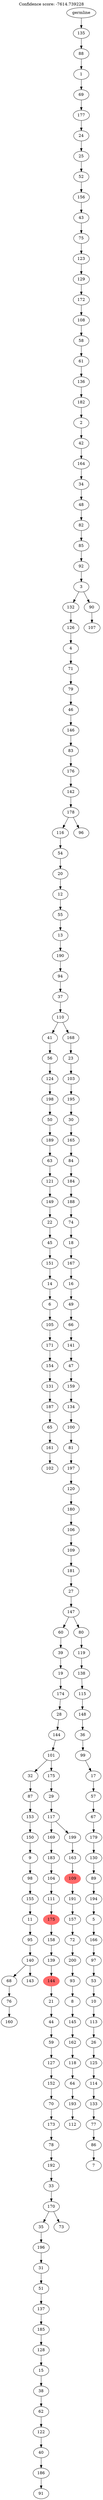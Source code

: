digraph g {
	"201" -> "202";
	"202" [label="102"];
	"200" -> "201";
	"201" [label="161"];
	"199" -> "200";
	"200" [label="65"];
	"198" -> "199";
	"199" [label="187"];
	"197" -> "198";
	"198" [label="131"];
	"196" -> "197";
	"197" [label="154"];
	"195" -> "196";
	"196" [label="171"];
	"194" -> "195";
	"195" [label="105"];
	"193" -> "194";
	"194" [label="6"];
	"192" -> "193";
	"193" [label="14"];
	"191" -> "192";
	"192" [label="151"];
	"190" -> "191";
	"191" [label="45"];
	"189" -> "190";
	"190" [label="22"];
	"188" -> "189";
	"189" [label="149"];
	"187" -> "188";
	"188" [label="121"];
	"186" -> "187";
	"187" [label="63"];
	"185" -> "186";
	"186" [label="189"];
	"184" -> "185";
	"185" [label="50"];
	"183" -> "184";
	"184" [label="198"];
	"182" -> "183";
	"183" [label="124"];
	"181" -> "182";
	"182" [label="56"];
	"178" -> "179";
	"179" [label="160"];
	"177" -> "178";
	"178" [label="76"];
	"176" -> "177";
	"177" [label="68"];
	"176" -> "180";
	"180" [label="143"];
	"175" -> "176";
	"176" [label="140"];
	"174" -> "175";
	"175" [label="95"];
	"173" -> "174";
	"174" [label="11"];
	"172" -> "173";
	"173" [label="155"];
	"171" -> "172";
	"172" [label="98"];
	"170" -> "171";
	"171" [label="9"];
	"169" -> "170";
	"170" [label="150"];
	"168" -> "169";
	"169" [label="153"];
	"167" -> "168";
	"168" [label="87"];
	"164" -> "165";
	"165" [label="91"];
	"163" -> "164";
	"164" [label="186"];
	"162" -> "163";
	"163" [label="40"];
	"161" -> "162";
	"162" [label="122"];
	"160" -> "161";
	"161" [label="62"];
	"159" -> "160";
	"160" [label="38"];
	"158" -> "159";
	"159" [label="15"];
	"157" -> "158";
	"158" [label="128"];
	"156" -> "157";
	"157" [label="185"];
	"155" -> "156";
	"156" [label="137"];
	"154" -> "155";
	"155" [label="51"];
	"153" -> "154";
	"154" [label="31"];
	"152" -> "153";
	"153" [label="196"];
	"151" -> "152";
	"152" [label="35"];
	"151" -> "166";
	"166" [label="73"];
	"150" -> "151";
	"151" [label="170"];
	"149" -> "150";
	"150" [label="33"];
	"148" -> "149";
	"149" [label="192"];
	"147" -> "148";
	"148" [label="78"];
	"146" -> "147";
	"147" [label="173"];
	"145" -> "146";
	"146" [label="70"];
	"144" -> "145";
	"145" [label="152"];
	"143" -> "144";
	"144" [label="127"];
	"142" -> "143";
	"143" [label="59"];
	"141" -> "142";
	"142" [label="44"];
	"140" -> "141";
	"141" [label="21"];
	"139" -> "140";
	"140" [color=indianred1, style=filled, label="144"];
	"138" -> "139";
	"139" [label="139"];
	"137" -> "138";
	"138" [label="158"];
	"136" -> "137";
	"137" [color=indianred1, style=filled, label="175"];
	"135" -> "136";
	"136" [label="111"];
	"134" -> "135";
	"135" [label="104"];
	"133" -> "134";
	"134" [label="183"];
	"131" -> "132";
	"132" [label="112"];
	"130" -> "131";
	"131" [label="193"];
	"129" -> "130";
	"130" [label="64"];
	"128" -> "129";
	"129" [label="118"];
	"127" -> "128";
	"128" [label="162"];
	"126" -> "127";
	"127" [label="145"];
	"125" -> "126";
	"126" [label="8"];
	"124" -> "125";
	"125" [label="93"];
	"123" -> "124";
	"124" [label="200"];
	"122" -> "123";
	"123" [label="72"];
	"121" -> "122";
	"122" [label="157"];
	"120" -> "121";
	"121" [label="191"];
	"119" -> "120";
	"120" [color=indianred1, style=filled, label="109"];
	"118" -> "119";
	"119" [label="163"];
	"117" -> "118";
	"118" [label="199"];
	"117" -> "133";
	"133" [label="169"];
	"116" -> "117";
	"117" [label="117"];
	"115" -> "116";
	"116" [label="29"];
	"114" -> "115";
	"115" [label="175"];
	"114" -> "167";
	"167" [label="32"];
	"113" -> "114";
	"114" [label="101"];
	"112" -> "113";
	"113" [label="144"];
	"111" -> "112";
	"112" [label="28"];
	"110" -> "111";
	"111" [label="174"];
	"109" -> "110";
	"110" [label="19"];
	"108" -> "109";
	"109" [label="39"];
	"106" -> "107";
	"107" [label="7"];
	"105" -> "106";
	"106" [label="86"];
	"104" -> "105";
	"105" [label="77"];
	"103" -> "104";
	"104" [label="133"];
	"102" -> "103";
	"103" [label="114"];
	"101" -> "102";
	"102" [label="125"];
	"100" -> "101";
	"101" [label="26"];
	"99" -> "100";
	"100" [label="113"];
	"98" -> "99";
	"99" [label="10"];
	"97" -> "98";
	"98" [label="53"];
	"96" -> "97";
	"97" [label="97"];
	"95" -> "96";
	"96" [label="166"];
	"94" -> "95";
	"95" [label="5"];
	"93" -> "94";
	"94" [label="194"];
	"92" -> "93";
	"93" [label="89"];
	"91" -> "92";
	"92" [label="130"];
	"90" -> "91";
	"91" [label="179"];
	"89" -> "90";
	"90" [label="67"];
	"88" -> "89";
	"89" [label="57"];
	"87" -> "88";
	"88" [label="17"];
	"86" -> "87";
	"87" [label="99"];
	"85" -> "86";
	"86" [label="36"];
	"84" -> "85";
	"85" [label="148"];
	"83" -> "84";
	"84" [label="115"];
	"82" -> "83";
	"83" [label="138"];
	"81" -> "82";
	"82" [label="119"];
	"80" -> "81";
	"81" [label="80"];
	"80" -> "108";
	"108" [label="60"];
	"79" -> "80";
	"80" [label="147"];
	"78" -> "79";
	"79" [label="27"];
	"77" -> "78";
	"78" [label="181"];
	"76" -> "77";
	"77" [label="109"];
	"75" -> "76";
	"76" [label="106"];
	"74" -> "75";
	"75" [label="180"];
	"73" -> "74";
	"74" [label="120"];
	"72" -> "73";
	"73" [label="197"];
	"71" -> "72";
	"72" [label="81"];
	"70" -> "71";
	"71" [label="100"];
	"69" -> "70";
	"70" [label="134"];
	"68" -> "69";
	"69" [label="159"];
	"67" -> "68";
	"68" [label="47"];
	"66" -> "67";
	"67" [label="141"];
	"65" -> "66";
	"66" [label="66"];
	"64" -> "65";
	"65" [label="49"];
	"63" -> "64";
	"64" [label="16"];
	"62" -> "63";
	"63" [label="167"];
	"61" -> "62";
	"62" [label="18"];
	"60" -> "61";
	"61" [label="74"];
	"59" -> "60";
	"60" [label="188"];
	"58" -> "59";
	"59" [label="184"];
	"57" -> "58";
	"58" [label="84"];
	"56" -> "57";
	"57" [label="165"];
	"55" -> "56";
	"56" [label="30"];
	"54" -> "55";
	"55" [label="195"];
	"53" -> "54";
	"54" [label="103"];
	"52" -> "53";
	"53" [label="23"];
	"51" -> "52";
	"52" [label="168"];
	"51" -> "181";
	"181" [label="41"];
	"50" -> "51";
	"51" [label="110"];
	"49" -> "50";
	"50" [label="37"];
	"48" -> "49";
	"49" [label="94"];
	"47" -> "48";
	"48" [label="190"];
	"46" -> "47";
	"47" [label="13"];
	"45" -> "46";
	"46" [label="55"];
	"44" -> "45";
	"45" [label="12"];
	"43" -> "44";
	"44" [label="20"];
	"42" -> "43";
	"43" [label="54"];
	"41" -> "42";
	"42" [label="116"];
	"41" -> "203";
	"203" [label="96"];
	"40" -> "41";
	"41" [label="178"];
	"39" -> "40";
	"40" [label="142"];
	"38" -> "39";
	"39" [label="176"];
	"37" -> "38";
	"38" [label="83"];
	"36" -> "37";
	"37" [label="146"];
	"35" -> "36";
	"36" [label="46"];
	"34" -> "35";
	"35" [label="79"];
	"33" -> "34";
	"34" [label="71"];
	"32" -> "33";
	"33" [label="4"];
	"31" -> "32";
	"32" [label="126"];
	"29" -> "30";
	"30" [label="107"];
	"28" -> "29";
	"29" [label="90"];
	"28" -> "31";
	"31" [label="132"];
	"27" -> "28";
	"28" [label="3"];
	"26" -> "27";
	"27" [label="92"];
	"25" -> "26";
	"26" [label="85"];
	"24" -> "25";
	"25" [label="82"];
	"23" -> "24";
	"24" [label="48"];
	"22" -> "23";
	"23" [label="34"];
	"21" -> "22";
	"22" [label="164"];
	"20" -> "21";
	"21" [label="42"];
	"19" -> "20";
	"20" [label="2"];
	"18" -> "19";
	"19" [label="182"];
	"17" -> "18";
	"18" [label="136"];
	"16" -> "17";
	"17" [label="61"];
	"15" -> "16";
	"16" [label="58"];
	"14" -> "15";
	"15" [label="108"];
	"13" -> "14";
	"14" [label="172"];
	"12" -> "13";
	"13" [label="129"];
	"11" -> "12";
	"12" [label="123"];
	"10" -> "11";
	"11" [label="75"];
	"9" -> "10";
	"10" [label="43"];
	"8" -> "9";
	"9" [label="156"];
	"7" -> "8";
	"8" [label="52"];
	"6" -> "7";
	"7" [label="25"];
	"5" -> "6";
	"6" [label="24"];
	"4" -> "5";
	"5" [label="177"];
	"3" -> "4";
	"4" [label="69"];
	"2" -> "3";
	"3" [label="1"];
	"1" -> "2";
	"2" [label="88"];
	"0" -> "1";
	"1" [label="135"];
	"0" [label="germline"];
	labelloc="t";
	label="Confidence score: -7614.739228";
}

